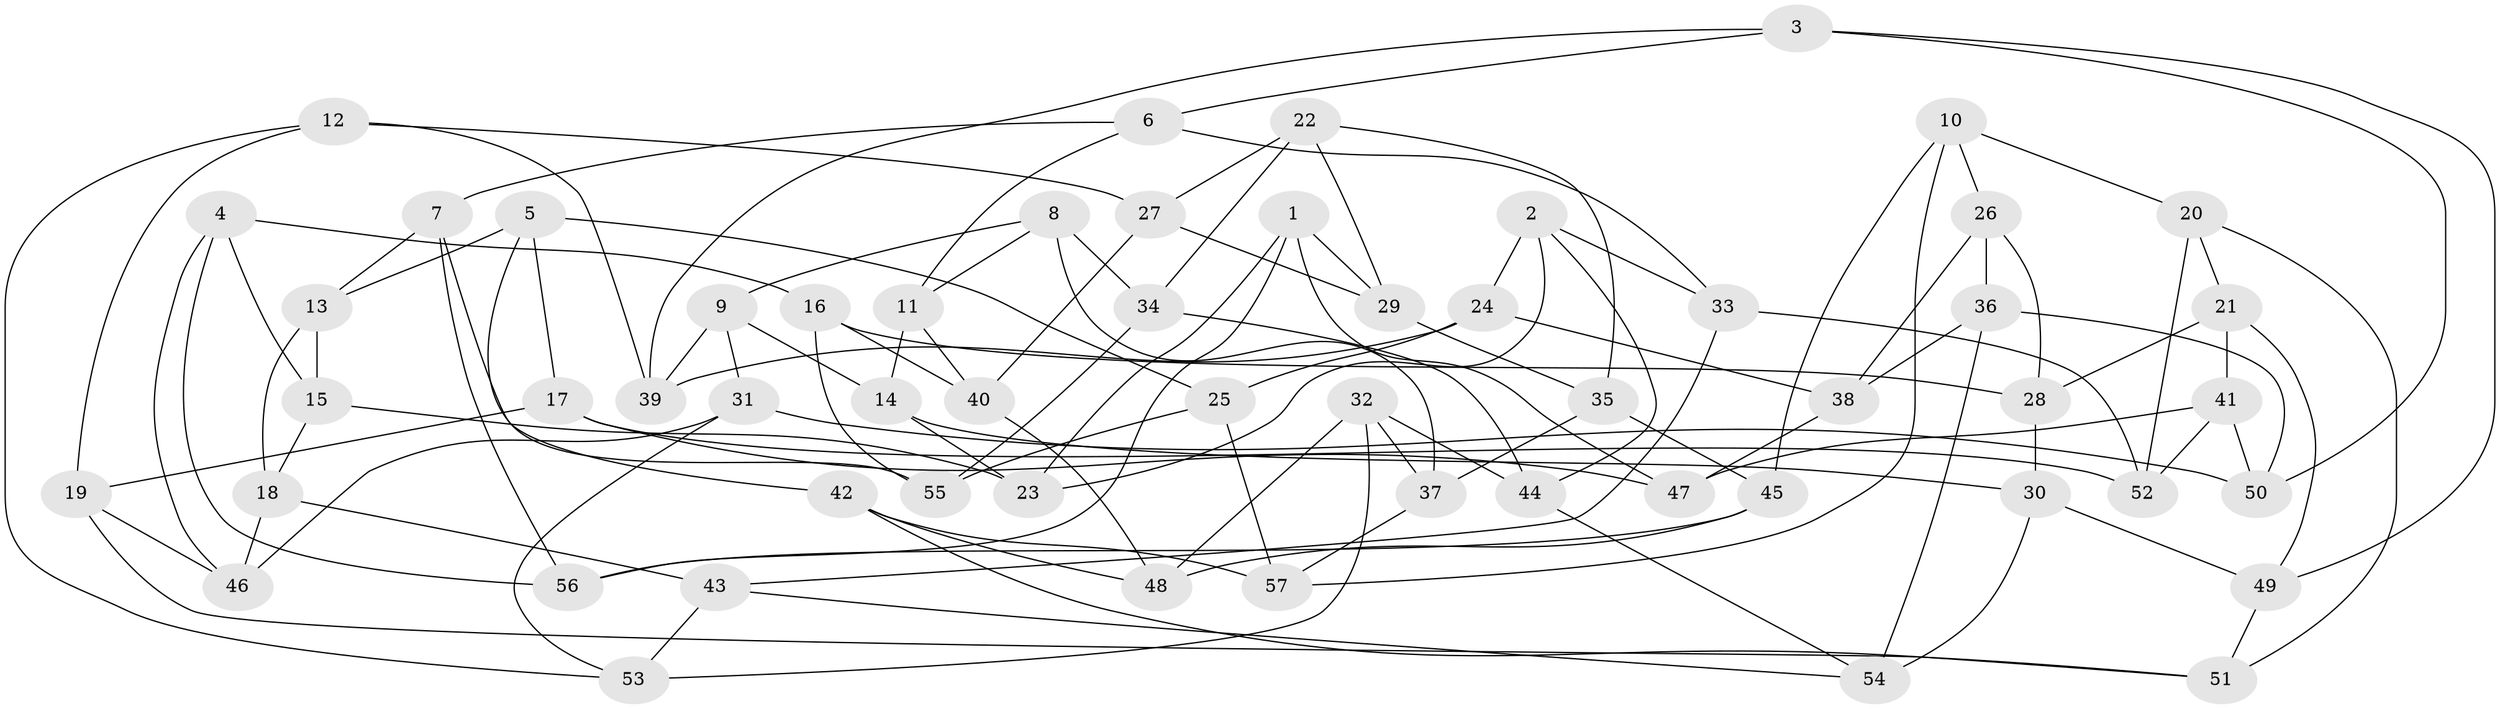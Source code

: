 // Generated by graph-tools (version 1.1) at 2025/02/03/09/25 03:02:58]
// undirected, 57 vertices, 114 edges
graph export_dot {
graph [start="1"]
  node [color=gray90,style=filled];
  1;
  2;
  3;
  4;
  5;
  6;
  7;
  8;
  9;
  10;
  11;
  12;
  13;
  14;
  15;
  16;
  17;
  18;
  19;
  20;
  21;
  22;
  23;
  24;
  25;
  26;
  27;
  28;
  29;
  30;
  31;
  32;
  33;
  34;
  35;
  36;
  37;
  38;
  39;
  40;
  41;
  42;
  43;
  44;
  45;
  46;
  47;
  48;
  49;
  50;
  51;
  52;
  53;
  54;
  55;
  56;
  57;
  1 -- 29;
  1 -- 47;
  1 -- 23;
  1 -- 56;
  2 -- 33;
  2 -- 24;
  2 -- 23;
  2 -- 44;
  3 -- 49;
  3 -- 50;
  3 -- 6;
  3 -- 39;
  4 -- 16;
  4 -- 56;
  4 -- 46;
  4 -- 15;
  5 -- 25;
  5 -- 17;
  5 -- 55;
  5 -- 13;
  6 -- 11;
  6 -- 33;
  6 -- 7;
  7 -- 42;
  7 -- 56;
  7 -- 13;
  8 -- 34;
  8 -- 11;
  8 -- 9;
  8 -- 37;
  9 -- 14;
  9 -- 39;
  9 -- 31;
  10 -- 45;
  10 -- 57;
  10 -- 26;
  10 -- 20;
  11 -- 40;
  11 -- 14;
  12 -- 19;
  12 -- 27;
  12 -- 39;
  12 -- 53;
  13 -- 15;
  13 -- 18;
  14 -- 23;
  14 -- 30;
  15 -- 23;
  15 -- 18;
  16 -- 28;
  16 -- 55;
  16 -- 40;
  17 -- 47;
  17 -- 52;
  17 -- 19;
  18 -- 43;
  18 -- 46;
  19 -- 51;
  19 -- 46;
  20 -- 52;
  20 -- 21;
  20 -- 51;
  21 -- 41;
  21 -- 28;
  21 -- 49;
  22 -- 29;
  22 -- 35;
  22 -- 27;
  22 -- 34;
  24 -- 25;
  24 -- 39;
  24 -- 38;
  25 -- 55;
  25 -- 57;
  26 -- 28;
  26 -- 36;
  26 -- 38;
  27 -- 29;
  27 -- 40;
  28 -- 30;
  29 -- 35;
  30 -- 54;
  30 -- 49;
  31 -- 46;
  31 -- 53;
  31 -- 50;
  32 -- 44;
  32 -- 48;
  32 -- 37;
  32 -- 53;
  33 -- 43;
  33 -- 52;
  34 -- 55;
  34 -- 44;
  35 -- 37;
  35 -- 45;
  36 -- 50;
  36 -- 54;
  36 -- 38;
  37 -- 57;
  38 -- 47;
  40 -- 48;
  41 -- 47;
  41 -- 50;
  41 -- 52;
  42 -- 57;
  42 -- 48;
  42 -- 51;
  43 -- 54;
  43 -- 53;
  44 -- 54;
  45 -- 48;
  45 -- 56;
  49 -- 51;
}
